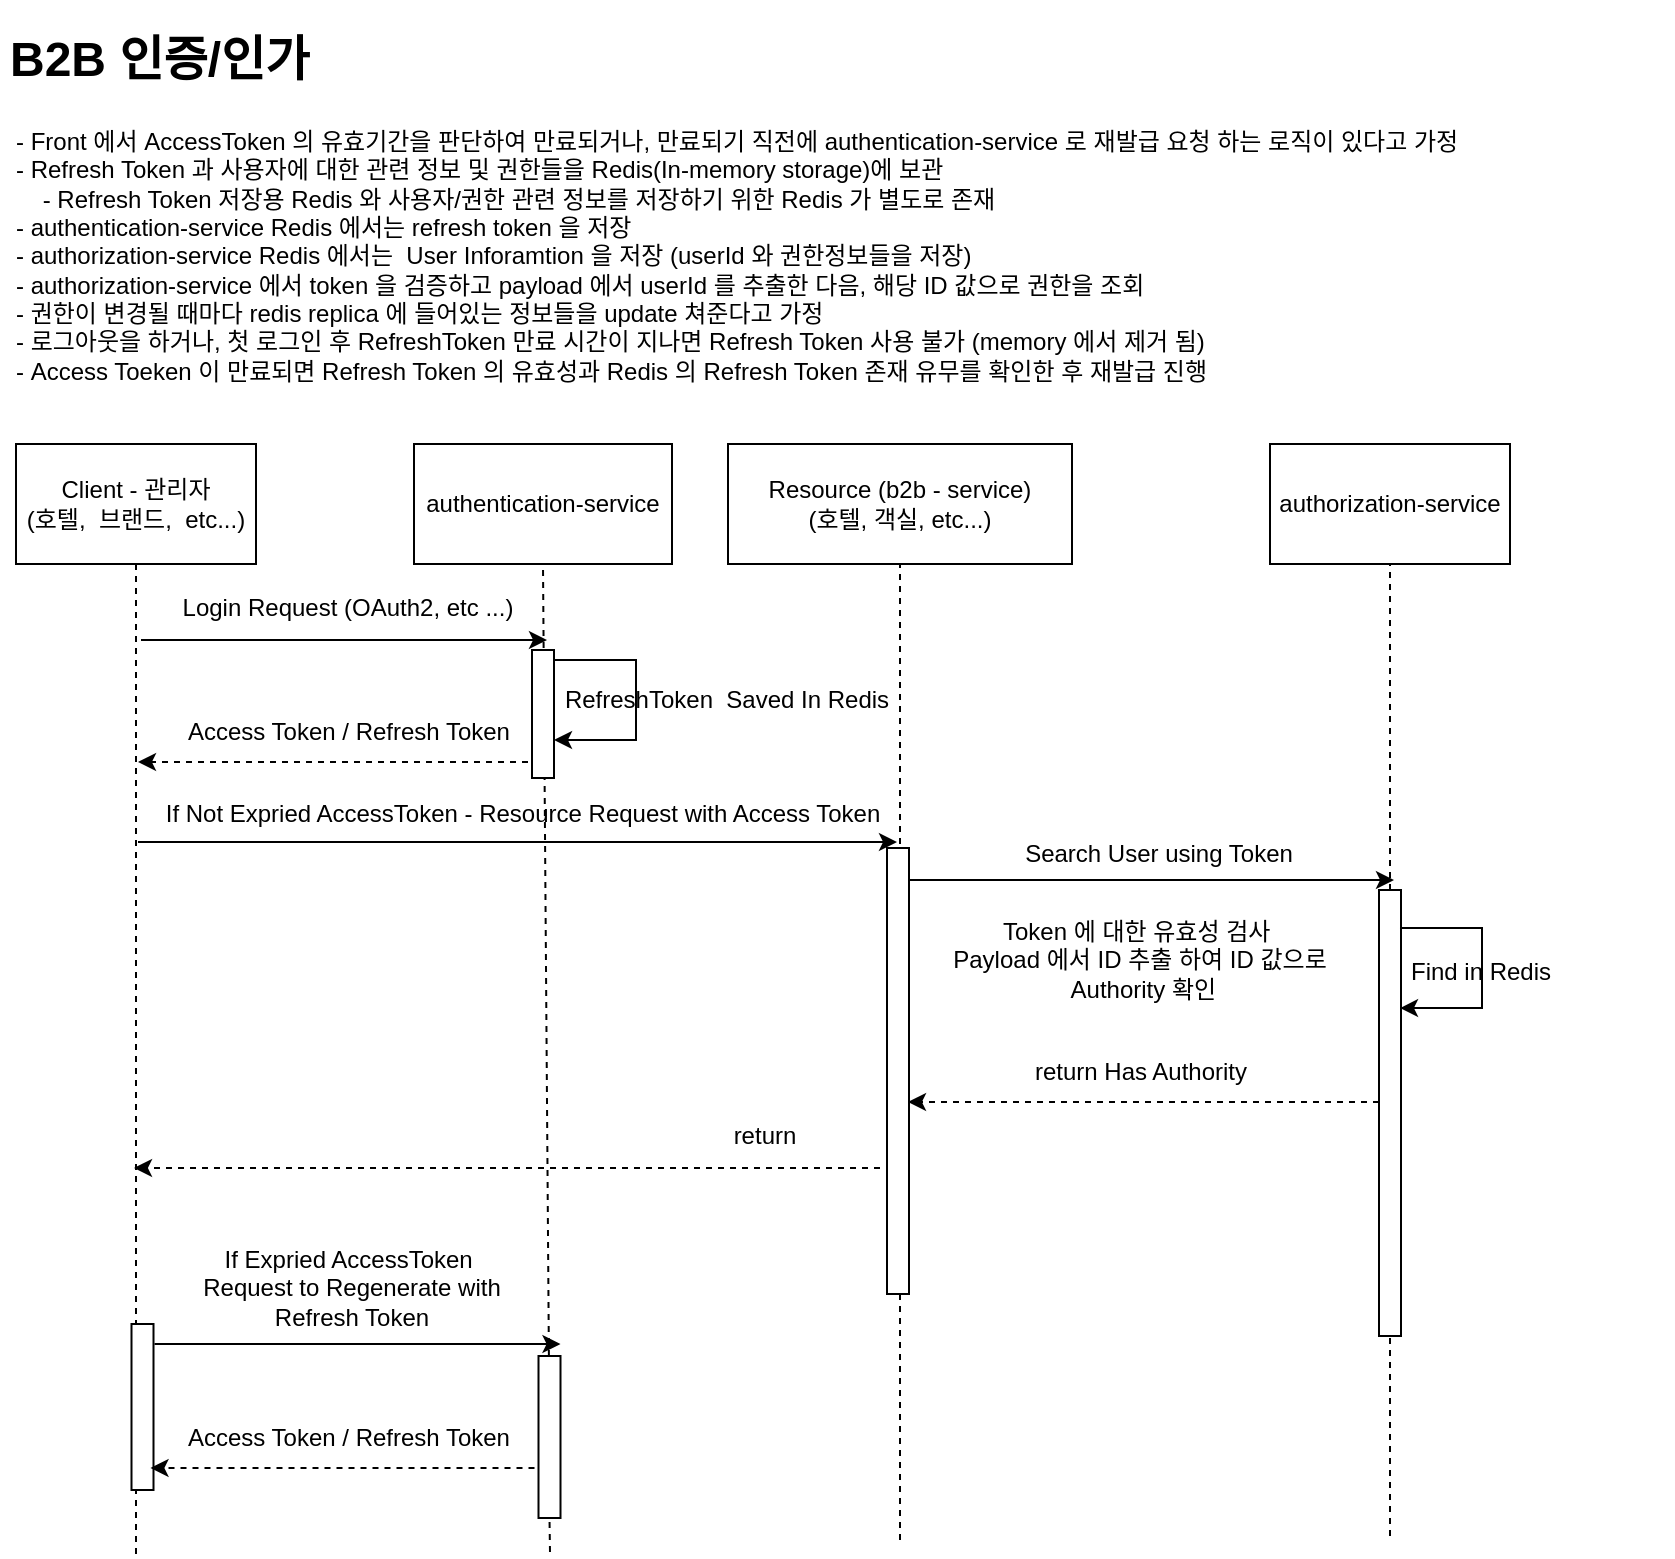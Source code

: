 <mxfile version="17.4.3" type="github">
  <diagram id="IrGgiRlmW6_dUhyTT4IY" name="Page-1">
    <mxGraphModel dx="1422" dy="1923" grid="0" gridSize="10" guides="1" tooltips="1" connect="1" arrows="1" fold="1" page="1" pageScale="1" pageWidth="827" pageHeight="1169" math="0" shadow="0">
      <root>
        <mxCell id="0" />
        <mxCell id="1" parent="0" />
        <mxCell id="iuF1NLF-qFcUfZnnZ7mx-3" value="authentication-service" style="rounded=0;whiteSpace=wrap;html=1;" parent="1" vertex="1">
          <mxGeometry x="226" y="-934" width="129" height="60" as="geometry" />
        </mxCell>
        <mxCell id="iuF1NLF-qFcUfZnnZ7mx-5" value="authorization-service" style="rounded=0;whiteSpace=wrap;html=1;labelBackgroundColor=default;" parent="1" vertex="1">
          <mxGeometry x="654" y="-934" width="120" height="60" as="geometry" />
        </mxCell>
        <mxCell id="iuF1NLF-qFcUfZnnZ7mx-6" value="Client - 관리자&lt;br&gt;(호텔,&amp;nbsp; 브랜드,&amp;nbsp; etc...)" style="rounded=0;whiteSpace=wrap;html=1;" parent="1" vertex="1">
          <mxGeometry x="27" y="-934" width="120" height="60" as="geometry" />
        </mxCell>
        <mxCell id="iuF1NLF-qFcUfZnnZ7mx-10" value="&lt;h1&gt;B2B 인증/인가&lt;/h1&gt;" style="text;html=1;strokeColor=none;fillColor=none;spacing=5;spacingTop=-20;whiteSpace=wrap;overflow=hidden;rounded=0;" parent="1" vertex="1">
          <mxGeometry x="19" y="-1146" width="403" height="43" as="geometry" />
        </mxCell>
        <mxCell id="iuF1NLF-qFcUfZnnZ7mx-11" value="Resource (b2b - service)&lt;br&gt;(호텔, 객실, etc...)" style="rounded=0;whiteSpace=wrap;html=1;" parent="1" vertex="1">
          <mxGeometry x="383" y="-934" width="172" height="60" as="geometry" />
        </mxCell>
        <mxCell id="iuF1NLF-qFcUfZnnZ7mx-13" value="" style="endArrow=none;dashed=1;html=1;rounded=0;entryX=0.5;entryY=1;entryDx=0;entryDy=0;" parent="1" target="iuF1NLF-qFcUfZnnZ7mx-6" edge="1">
          <mxGeometry width="50" height="50" relative="1" as="geometry">
            <mxPoint x="87" y="-379" as="sourcePoint" />
            <mxPoint x="77" y="-787" as="targetPoint" />
          </mxGeometry>
        </mxCell>
        <mxCell id="iuF1NLF-qFcUfZnnZ7mx-16" value="" style="endArrow=none;dashed=1;html=1;rounded=0;entryX=0.5;entryY=1;entryDx=0;entryDy=0;startArrow=none;" parent="1" source="XttH_GJxqyAqiv7cMvlf-16" target="iuF1NLF-qFcUfZnnZ7mx-3" edge="1">
          <mxGeometry width="50" height="50" relative="1" as="geometry">
            <mxPoint x="291" y="-383" as="sourcePoint" />
            <mxPoint x="290" y="-865" as="targetPoint" />
          </mxGeometry>
        </mxCell>
        <mxCell id="iuF1NLF-qFcUfZnnZ7mx-17" value="" style="endArrow=none;dashed=1;html=1;rounded=0;entryX=0.5;entryY=1;entryDx=0;entryDy=0;" parent="1" target="iuF1NLF-qFcUfZnnZ7mx-11" edge="1">
          <mxGeometry width="50" height="50" relative="1" as="geometry">
            <mxPoint x="469" y="-386" as="sourcePoint" />
            <mxPoint x="383" y="-653" as="targetPoint" />
          </mxGeometry>
        </mxCell>
        <mxCell id="iuF1NLF-qFcUfZnnZ7mx-18" value="" style="endArrow=none;dashed=1;html=1;rounded=0;entryX=0.5;entryY=1;entryDx=0;entryDy=0;startArrow=none;" parent="1" source="XttH_GJxqyAqiv7cMvlf-25" target="iuF1NLF-qFcUfZnnZ7mx-5" edge="1">
          <mxGeometry width="50" height="50" relative="1" as="geometry">
            <mxPoint x="714" y="-388" as="sourcePoint" />
            <mxPoint x="433" y="-653" as="targetPoint" />
          </mxGeometry>
        </mxCell>
        <mxCell id="iuF1NLF-qFcUfZnnZ7mx-19" value="" style="endArrow=classic;html=1;rounded=0;" parent="1" edge="1">
          <mxGeometry width="50" height="50" relative="1" as="geometry">
            <mxPoint x="89.5" y="-836" as="sourcePoint" />
            <mxPoint x="292.5" y="-836" as="targetPoint" />
          </mxGeometry>
        </mxCell>
        <mxCell id="iuF1NLF-qFcUfZnnZ7mx-20" value="Login Request (OAuth2, etc ...)" style="text;html=1;strokeColor=none;fillColor=none;align=center;verticalAlign=middle;whiteSpace=wrap;rounded=0;" parent="1" vertex="1">
          <mxGeometry x="104" y="-863" width="178" height="21" as="geometry" />
        </mxCell>
        <mxCell id="iuF1NLF-qFcUfZnnZ7mx-22" value="" style="rounded=0;whiteSpace=wrap;html=1;" parent="1" vertex="1">
          <mxGeometry x="285" y="-831" width="11" height="64" as="geometry" />
        </mxCell>
        <mxCell id="iuF1NLF-qFcUfZnnZ7mx-29" value="Access Token / Refresh Token" style="text;html=1;strokeColor=none;fillColor=none;align=center;verticalAlign=middle;whiteSpace=wrap;rounded=0;" parent="1" vertex="1">
          <mxGeometry x="107.5" y="-801" width="171" height="21" as="geometry" />
        </mxCell>
        <mxCell id="iuF1NLF-qFcUfZnnZ7mx-32" value="" style="endArrow=classic;html=1;rounded=0;" parent="1" edge="1">
          <mxGeometry width="50" height="50" relative="1" as="geometry">
            <mxPoint x="88" y="-735" as="sourcePoint" />
            <mxPoint x="467.5" y="-735" as="targetPoint" />
          </mxGeometry>
        </mxCell>
        <mxCell id="iuF1NLF-qFcUfZnnZ7mx-33" value="If Not Expried AccessToken - Resource Request with Access Token" style="text;html=1;strokeColor=none;fillColor=none;align=center;verticalAlign=middle;whiteSpace=wrap;rounded=0;" parent="1" vertex="1">
          <mxGeometry x="97.5" y="-758" width="365" height="18" as="geometry" />
        </mxCell>
        <mxCell id="iuF1NLF-qFcUfZnnZ7mx-34" value="" style="rounded=0;whiteSpace=wrap;html=1;" parent="1" vertex="1">
          <mxGeometry x="462.5" y="-732" width="11" height="223" as="geometry" />
        </mxCell>
        <mxCell id="XttH_GJxqyAqiv7cMvlf-6" value="" style="endArrow=classic;html=1;rounded=0;dashed=1;" parent="1" edge="1">
          <mxGeometry width="50" height="50" relative="1" as="geometry">
            <mxPoint x="283" y="-775" as="sourcePoint" />
            <mxPoint x="88" y="-775" as="targetPoint" />
          </mxGeometry>
        </mxCell>
        <mxCell id="XttH_GJxqyAqiv7cMvlf-8" value="- Front 에서 AccessToken 의 유효기간을 판단하여 만료되거나, 만료되기 직전에 authentication-service 로 재발급 요청 하는 로직이 있다고 가정&lt;br&gt;- Refresh Token 과 사용자에 대한 관련 정보 및 권한들을 Redis(In-memory storage)에 보관&lt;br&gt;&amp;nbsp; &amp;nbsp; - Refresh Token 저장용 Redis 와 사용자/권한 관련 정보를 저장하기 위한 Redis 가 별도로 존재&lt;br&gt;- authentication-service Redis 에서는 refresh token 을 저장&lt;br&gt;- authorization-service Redis 에서는&amp;nbsp; User Inforamtion 을 저장 (userId 와 권한정보들을 저장)&lt;br&gt;- authorization-service 에서 token 을 검증하고 payload 에서 userId 를 추출한 다음, 해당 ID 값으로 권한을 조회&lt;br&gt;- 권한이 변경될 때마다 redis replica 에 들어있는 정보들을 update 쳐준다고 가정&lt;br&gt;- 로그아웃을 하거나, 첫 로그인 후 RefreshToken 만료 시간이 지나면 Refresh Token 사용 불가 (memory 에서 제거 됨)&lt;br&gt;- Access Toeken 이 만료되면 Refresh Token 의 유효성과 Redis 의 Refresh Token 존재 유무를 확인한 후 재발급 진행" style="text;html=1;strokeColor=none;fillColor=none;align=left;verticalAlign=middle;whiteSpace=wrap;rounded=0;" parent="1" vertex="1">
          <mxGeometry x="25" y="-1103" width="782.5" height="149" as="geometry" />
        </mxCell>
        <mxCell id="XttH_GJxqyAqiv7cMvlf-9" value="" style="endArrow=classic;html=1;rounded=0;dashed=1;" parent="1" edge="1">
          <mxGeometry width="50" height="50" relative="1" as="geometry">
            <mxPoint x="459" y="-572" as="sourcePoint" />
            <mxPoint x="86" y="-572" as="targetPoint" />
          </mxGeometry>
        </mxCell>
        <mxCell id="XttH_GJxqyAqiv7cMvlf-10" value="return" style="text;html=1;strokeColor=none;fillColor=none;align=center;verticalAlign=middle;whiteSpace=wrap;rounded=0;" parent="1" vertex="1">
          <mxGeometry x="374" y="-599" width="55" height="21" as="geometry" />
        </mxCell>
        <mxCell id="XttH_GJxqyAqiv7cMvlf-11" value="" style="rounded=0;whiteSpace=wrap;html=1;" parent="1" vertex="1">
          <mxGeometry x="84.75" y="-494" width="11" height="83" as="geometry" />
        </mxCell>
        <mxCell id="XttH_GJxqyAqiv7cMvlf-12" value="" style="endArrow=classic;html=1;rounded=0;" parent="1" edge="1">
          <mxGeometry width="50" height="50" relative="1" as="geometry">
            <mxPoint x="96.25" y="-484" as="sourcePoint" />
            <mxPoint x="299.25" y="-484" as="targetPoint" />
          </mxGeometry>
        </mxCell>
        <mxCell id="XttH_GJxqyAqiv7cMvlf-13" value="If Expried AccessToken&amp;nbsp;&lt;br&gt;Request to Regenerate with Refresh Token" style="text;html=1;strokeColor=none;fillColor=none;align=center;verticalAlign=middle;whiteSpace=wrap;rounded=0;" parent="1" vertex="1">
          <mxGeometry x="97.5" y="-521" width="193.5" height="18" as="geometry" />
        </mxCell>
        <mxCell id="XttH_GJxqyAqiv7cMvlf-16" value="" style="rounded=0;whiteSpace=wrap;html=1;" parent="1" vertex="1">
          <mxGeometry x="288.25" y="-478" width="11" height="81" as="geometry" />
        </mxCell>
        <mxCell id="XttH_GJxqyAqiv7cMvlf-17" value="" style="endArrow=none;dashed=1;html=1;rounded=0;entryX=0.5;entryY=1;entryDx=0;entryDy=0;" parent="1" target="XttH_GJxqyAqiv7cMvlf-16" edge="1">
          <mxGeometry width="50" height="50" relative="1" as="geometry">
            <mxPoint x="294" y="-380" as="sourcePoint" />
            <mxPoint x="290.5" y="-874" as="targetPoint" />
          </mxGeometry>
        </mxCell>
        <mxCell id="XttH_GJxqyAqiv7cMvlf-18" value="" style="endArrow=classic;html=1;rounded=0;dashed=1;" parent="1" edge="1">
          <mxGeometry width="50" height="50" relative="1" as="geometry">
            <mxPoint x="286.25" y="-422" as="sourcePoint" />
            <mxPoint x="94.25" y="-422" as="targetPoint" />
          </mxGeometry>
        </mxCell>
        <mxCell id="XttH_GJxqyAqiv7cMvlf-20" value="Access Token / Refresh Token" style="text;html=1;strokeColor=none;fillColor=none;align=center;verticalAlign=middle;whiteSpace=wrap;rounded=0;" parent="1" vertex="1">
          <mxGeometry x="107.75" y="-448" width="171" height="21" as="geometry" />
        </mxCell>
        <mxCell id="XttH_GJxqyAqiv7cMvlf-21" value="" style="endArrow=classic;html=1;rounded=0;" parent="1" edge="1">
          <mxGeometry width="50" height="50" relative="1" as="geometry">
            <mxPoint x="473.5" y="-716" as="sourcePoint" />
            <mxPoint x="716" y="-716" as="targetPoint" />
          </mxGeometry>
        </mxCell>
        <mxCell id="XttH_GJxqyAqiv7cMvlf-22" value="" style="endArrow=classic;html=1;rounded=0;exitX=1;exitY=0.078;exitDx=0;exitDy=0;exitPerimeter=0;" parent="1" source="iuF1NLF-qFcUfZnnZ7mx-22" edge="1">
          <mxGeometry width="50" height="50" relative="1" as="geometry">
            <mxPoint x="301" y="-826" as="sourcePoint" />
            <mxPoint x="296" y="-786" as="targetPoint" />
            <Array as="points">
              <mxPoint x="337" y="-826" />
              <mxPoint x="337" y="-786" />
            </Array>
          </mxGeometry>
        </mxCell>
        <mxCell id="XttH_GJxqyAqiv7cMvlf-23" value="RefreshToken&amp;nbsp; Saved In Redis" style="text;html=1;strokeColor=none;fillColor=none;align=center;verticalAlign=middle;whiteSpace=wrap;rounded=0;" parent="1" vertex="1">
          <mxGeometry x="282" y="-817" width="201" height="21" as="geometry" />
        </mxCell>
        <mxCell id="XttH_GJxqyAqiv7cMvlf-25" value="" style="rounded=0;whiteSpace=wrap;html=1;" parent="1" vertex="1">
          <mxGeometry x="708.5" y="-711" width="11" height="223" as="geometry" />
        </mxCell>
        <mxCell id="XttH_GJxqyAqiv7cMvlf-26" value="" style="endArrow=none;dashed=1;html=1;rounded=0;entryX=0.5;entryY=1;entryDx=0;entryDy=0;" parent="1" target="XttH_GJxqyAqiv7cMvlf-25" edge="1">
          <mxGeometry width="50" height="50" relative="1" as="geometry">
            <mxPoint x="714" y="-388" as="sourcePoint" />
            <mxPoint x="714" y="-874" as="targetPoint" />
          </mxGeometry>
        </mxCell>
        <mxCell id="XttH_GJxqyAqiv7cMvlf-27" value="Search User using Token" style="text;html=1;strokeColor=none;fillColor=none;align=center;verticalAlign=middle;whiteSpace=wrap;rounded=0;" parent="1" vertex="1">
          <mxGeometry x="502" y="-738" width="192.5" height="18" as="geometry" />
        </mxCell>
        <mxCell id="XttH_GJxqyAqiv7cMvlf-28" value="" style="endArrow=classic;html=1;rounded=0;dashed=1;" parent="1" edge="1">
          <mxGeometry width="50" height="50" relative="1" as="geometry">
            <mxPoint x="708.5" y="-605" as="sourcePoint" />
            <mxPoint x="473" y="-605" as="targetPoint" />
          </mxGeometry>
        </mxCell>
        <mxCell id="XttH_GJxqyAqiv7cMvlf-29" value="return Has Authority" style="text;html=1;strokeColor=none;fillColor=none;align=center;verticalAlign=middle;whiteSpace=wrap;rounded=0;" parent="1" vertex="1">
          <mxGeometry x="492.88" y="-629.5" width="192.5" height="18" as="geometry" />
        </mxCell>
        <mxCell id="XttH_GJxqyAqiv7cMvlf-30" value="" style="endArrow=classic;html=1;rounded=0;exitX=1;exitY=0.078;exitDx=0;exitDy=0;exitPerimeter=0;" parent="1" edge="1">
          <mxGeometry width="50" height="50" relative="1" as="geometry">
            <mxPoint x="719" y="-691.998" as="sourcePoint" />
            <mxPoint x="719" y="-651.99" as="targetPoint" />
            <Array as="points">
              <mxPoint x="760" y="-691.99" />
              <mxPoint x="760" y="-651.99" />
            </Array>
          </mxGeometry>
        </mxCell>
        <mxCell id="XttH_GJxqyAqiv7cMvlf-31" value="Token 에 대한 유효성 검사&amp;nbsp;&lt;br&gt;Payload 에서 ID 추출 하여 ID 값으로&lt;br&gt;&amp;nbsp;Authority 확인" style="text;html=1;strokeColor=none;fillColor=none;align=center;verticalAlign=middle;whiteSpace=wrap;rounded=0;" parent="1" vertex="1">
          <mxGeometry x="446.13" y="-690.5" width="286" height="29" as="geometry" />
        </mxCell>
        <mxCell id="XttH_GJxqyAqiv7cMvlf-32" value="Find in Redis" style="text;html=1;strokeColor=none;fillColor=none;align=center;verticalAlign=middle;whiteSpace=wrap;rounded=0;" parent="1" vertex="1">
          <mxGeometry x="663" y="-679.5" width="192.5" height="18" as="geometry" />
        </mxCell>
      </root>
    </mxGraphModel>
  </diagram>
</mxfile>
